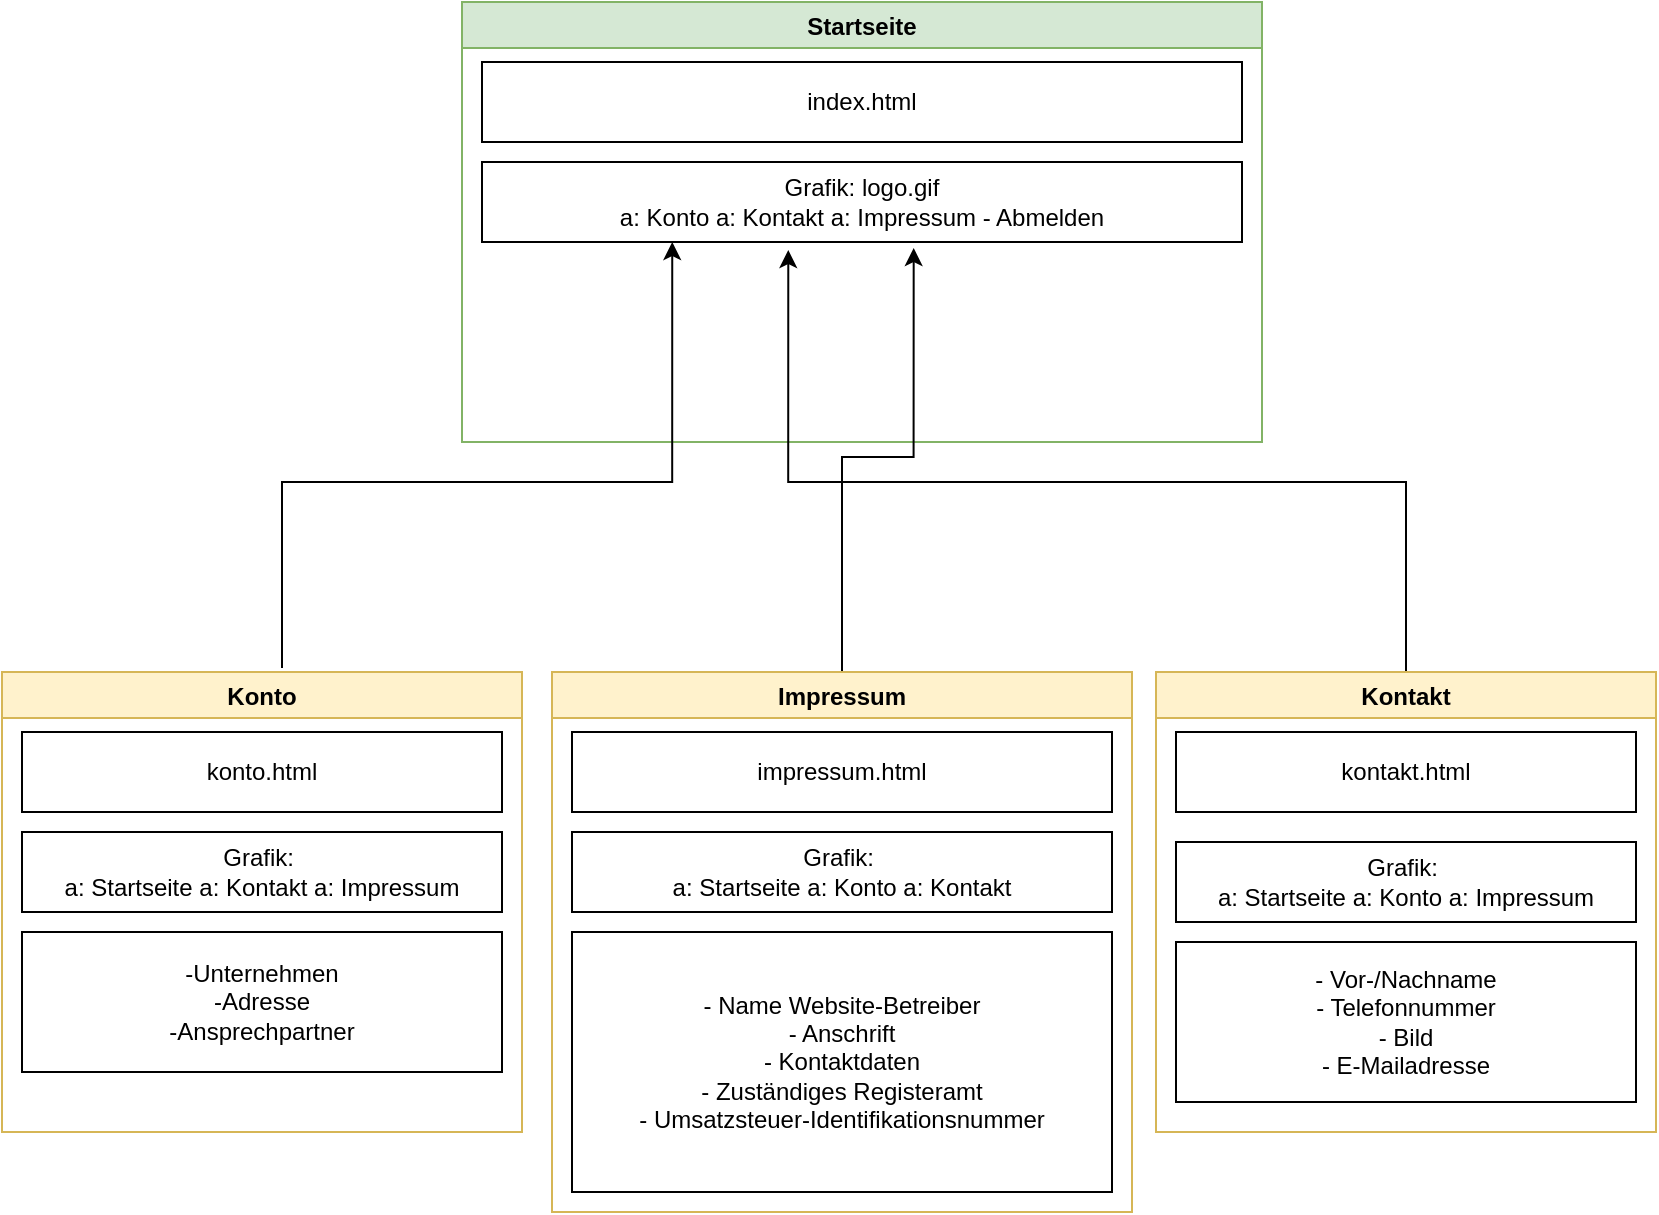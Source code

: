<mxfile version="21.7.2" type="device">
  <diagram name="Seite-1" id="LBHeCZBAaKW2GauHXNSW">
    <mxGraphModel dx="1377" dy="796" grid="1" gridSize="10" guides="1" tooltips="1" connect="1" arrows="1" fold="1" page="1" pageScale="1" pageWidth="827" pageHeight="1169" math="0" shadow="0">
      <root>
        <mxCell id="0" />
        <mxCell id="1" parent="0" />
        <mxCell id="2BcEILWLfWBQvOdwHt-k-4" value="Startseite" style="swimlane;fillColor=#d5e8d4;strokeColor=#82b366;" vertex="1" parent="1">
          <mxGeometry x="230" y="20" width="400" height="220" as="geometry" />
        </mxCell>
        <mxCell id="2BcEILWLfWBQvOdwHt-k-5" value="index.html" style="whiteSpace=wrap;html=1;" vertex="1" parent="2BcEILWLfWBQvOdwHt-k-4">
          <mxGeometry x="10" y="30" width="380" height="40" as="geometry" />
        </mxCell>
        <mxCell id="2BcEILWLfWBQvOdwHt-k-6" value="Grafik: logo.gif&lt;br&gt;a: Konto a: Kontakt a: Impressum - Abmelden" style="whiteSpace=wrap;html=1;" vertex="1" parent="2BcEILWLfWBQvOdwHt-k-4">
          <mxGeometry x="10" y="80" width="380" height="40" as="geometry" />
        </mxCell>
        <mxCell id="2BcEILWLfWBQvOdwHt-k-29" style="edgeStyle=orthogonalEdgeStyle;rounded=0;orthogonalLoop=1;jettySize=auto;html=1;entryX=0.224;entryY=1.05;entryDx=0;entryDy=0;entryPerimeter=0;" edge="1" parent="2BcEILWLfWBQvOdwHt-k-4">
          <mxGeometry relative="1" as="geometry">
            <mxPoint x="-90" y="333" as="sourcePoint" />
            <mxPoint x="105.12" y="120" as="targetPoint" />
            <Array as="points">
              <mxPoint x="-90" y="240" />
              <mxPoint x="105" y="240" />
            </Array>
          </mxGeometry>
        </mxCell>
        <mxCell id="2BcEILWLfWBQvOdwHt-k-7" value="Konto" style="swimlane;fillColor=#fff2cc;strokeColor=#d6b656;" vertex="1" parent="1">
          <mxGeometry y="355" width="260" height="230" as="geometry" />
        </mxCell>
        <mxCell id="2BcEILWLfWBQvOdwHt-k-8" value="konto.html" style="whiteSpace=wrap;html=1;" vertex="1" parent="2BcEILWLfWBQvOdwHt-k-7">
          <mxGeometry x="10" y="30" width="240" height="40" as="geometry" />
        </mxCell>
        <mxCell id="2BcEILWLfWBQvOdwHt-k-9" value="Grafik:&amp;nbsp;&lt;br&gt;a: Startseite a: Kontakt a: Impressum" style="whiteSpace=wrap;html=1;" vertex="1" parent="2BcEILWLfWBQvOdwHt-k-7">
          <mxGeometry x="10" y="80" width="240" height="40" as="geometry" />
        </mxCell>
        <mxCell id="2BcEILWLfWBQvOdwHt-k-17" value="-Unternehmen&lt;br&gt;-Adresse&lt;br&gt;-Ansprechpartner" style="whiteSpace=wrap;html=1;" vertex="1" parent="2BcEILWLfWBQvOdwHt-k-7">
          <mxGeometry x="10" y="130" width="240" height="70" as="geometry" />
        </mxCell>
        <mxCell id="2BcEILWLfWBQvOdwHt-k-31" style="edgeStyle=orthogonalEdgeStyle;rounded=0;orthogonalLoop=1;jettySize=auto;html=1;entryX=0.403;entryY=1.1;entryDx=0;entryDy=0;entryPerimeter=0;" edge="1" parent="1" source="2BcEILWLfWBQvOdwHt-k-11" target="2BcEILWLfWBQvOdwHt-k-6">
          <mxGeometry relative="1" as="geometry">
            <Array as="points">
              <mxPoint x="702" y="260" />
              <mxPoint x="393" y="260" />
            </Array>
          </mxGeometry>
        </mxCell>
        <mxCell id="2BcEILWLfWBQvOdwHt-k-11" value="Kontakt" style="swimlane;fillColor=#fff2cc;strokeColor=#d6b656;" vertex="1" parent="1">
          <mxGeometry x="577" y="355" width="250" height="230" as="geometry" />
        </mxCell>
        <mxCell id="2BcEILWLfWBQvOdwHt-k-12" value="kontakt.html" style="whiteSpace=wrap;html=1;" vertex="1" parent="2BcEILWLfWBQvOdwHt-k-11">
          <mxGeometry x="10" y="30" width="230" height="40" as="geometry" />
        </mxCell>
        <mxCell id="2BcEILWLfWBQvOdwHt-k-13" value="Grafik:&amp;nbsp;&lt;br&gt;a: Startseite a: Konto a: Impressum" style="whiteSpace=wrap;html=1;" vertex="1" parent="2BcEILWLfWBQvOdwHt-k-11">
          <mxGeometry x="10" y="85" width="230" height="40" as="geometry" />
        </mxCell>
        <mxCell id="2BcEILWLfWBQvOdwHt-k-18" value="- Vor-/Nachname&lt;br&gt;- Telefonnummer&lt;br&gt;- Bild&lt;br&gt;- E-Mailadresse" style="whiteSpace=wrap;html=1;" vertex="1" parent="2BcEILWLfWBQvOdwHt-k-11">
          <mxGeometry x="10" y="135" width="230" height="80" as="geometry" />
        </mxCell>
        <mxCell id="2BcEILWLfWBQvOdwHt-k-30" style="edgeStyle=orthogonalEdgeStyle;rounded=0;orthogonalLoop=1;jettySize=auto;html=1;entryX=0.568;entryY=1.075;entryDx=0;entryDy=0;entryPerimeter=0;" edge="1" parent="1" source="2BcEILWLfWBQvOdwHt-k-14" target="2BcEILWLfWBQvOdwHt-k-6">
          <mxGeometry relative="1" as="geometry" />
        </mxCell>
        <mxCell id="2BcEILWLfWBQvOdwHt-k-14" value="Impressum" style="swimlane;fillColor=#fff2cc;strokeColor=#d6b656;" vertex="1" parent="1">
          <mxGeometry x="275" y="355" width="290" height="270" as="geometry" />
        </mxCell>
        <mxCell id="2BcEILWLfWBQvOdwHt-k-15" value="impressum.html" style="whiteSpace=wrap;html=1;" vertex="1" parent="2BcEILWLfWBQvOdwHt-k-14">
          <mxGeometry x="10" y="30" width="270" height="40" as="geometry" />
        </mxCell>
        <mxCell id="2BcEILWLfWBQvOdwHt-k-16" value="Grafik:&amp;nbsp;&lt;br&gt;a: Startseite a: Konto a: Kontakt" style="whiteSpace=wrap;html=1;" vertex="1" parent="2BcEILWLfWBQvOdwHt-k-14">
          <mxGeometry x="10" y="80" width="270" height="40" as="geometry" />
        </mxCell>
        <mxCell id="2BcEILWLfWBQvOdwHt-k-19" value="- Name Website-Betreiber&lt;br&gt;- Anschrift&lt;br&gt;- Kontaktdaten&lt;br&gt;- Zuständiges Registeramt&lt;br&gt;- Umsatzsteuer-Identifikationsnummer" style="whiteSpace=wrap;html=1;" vertex="1" parent="2BcEILWLfWBQvOdwHt-k-14">
          <mxGeometry x="10" y="130" width="270" height="130" as="geometry" />
        </mxCell>
      </root>
    </mxGraphModel>
  </diagram>
</mxfile>
